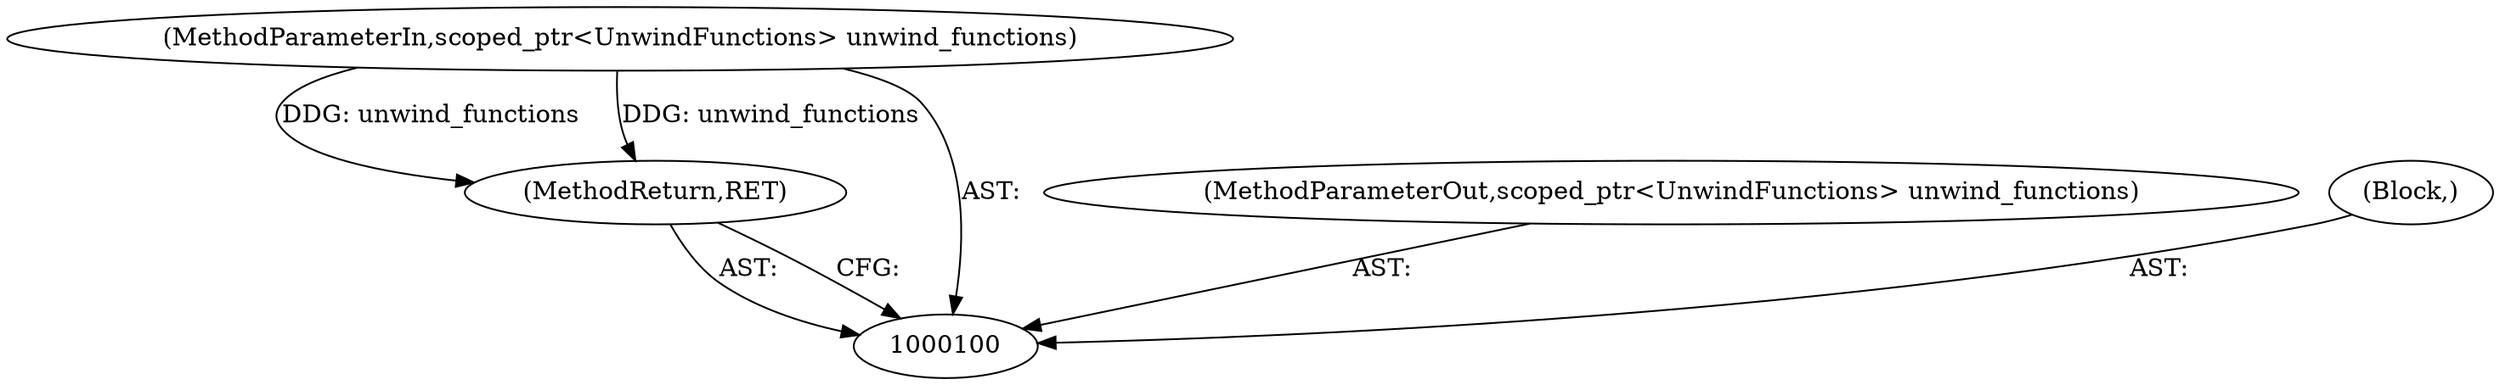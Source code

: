 digraph "0_Chrome_0fb75f1e468fe9054be3b3d3d5b9bf9a66e4199d_14" {
"1000103" [label="(MethodReturn,RET)"];
"1000101" [label="(MethodParameterIn,scoped_ptr<UnwindFunctions> unwind_functions)"];
"1000108" [label="(MethodParameterOut,scoped_ptr<UnwindFunctions> unwind_functions)"];
"1000102" [label="(Block,)"];
"1000103" -> "1000100"  [label="AST: "];
"1000103" -> "1000100"  [label="CFG: "];
"1000101" -> "1000103"  [label="DDG: unwind_functions"];
"1000101" -> "1000100"  [label="AST: "];
"1000101" -> "1000103"  [label="DDG: unwind_functions"];
"1000108" -> "1000100"  [label="AST: "];
"1000102" -> "1000100"  [label="AST: "];
}
